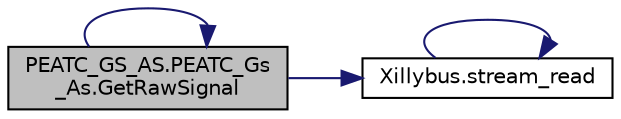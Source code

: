 digraph "PEATC_GS_AS.PEATC_Gs_As.GetRawSignal"
{
 // LATEX_PDF_SIZE
  edge [fontname="Helvetica",fontsize="10",labelfontname="Helvetica",labelfontsize="10"];
  node [fontname="Helvetica",fontsize="10",shape=record];
  rankdir="LR";
  Node1 [label="PEATC_GS_AS.PEATC_Gs\l_As.GetRawSignal",height=0.2,width=0.4,color="black", fillcolor="grey75", style="filled", fontcolor="black",tooltip="Crea un archivo con la señal cruda resultante de la lectura analogica de PEATC."];
  Node1 -> Node1 [color="midnightblue",fontsize="10",style="solid",fontname="Helvetica"];
  Node1 -> Node2 [color="midnightblue",fontsize="10",style="solid",fontname="Helvetica"];
  Node2 [label="Xillybus.stream_read",height=0.2,width=0.4,color="black", fillcolor="white", style="filled",URL="$namespace_xillybus.html#a4a68dd6f37063bbea5e4597844a845df",tooltip="reads data from the device into an array of chuck_size bytes and yields it"];
  Node2 -> Node2 [color="midnightblue",fontsize="10",style="solid",fontname="Helvetica"];
}
